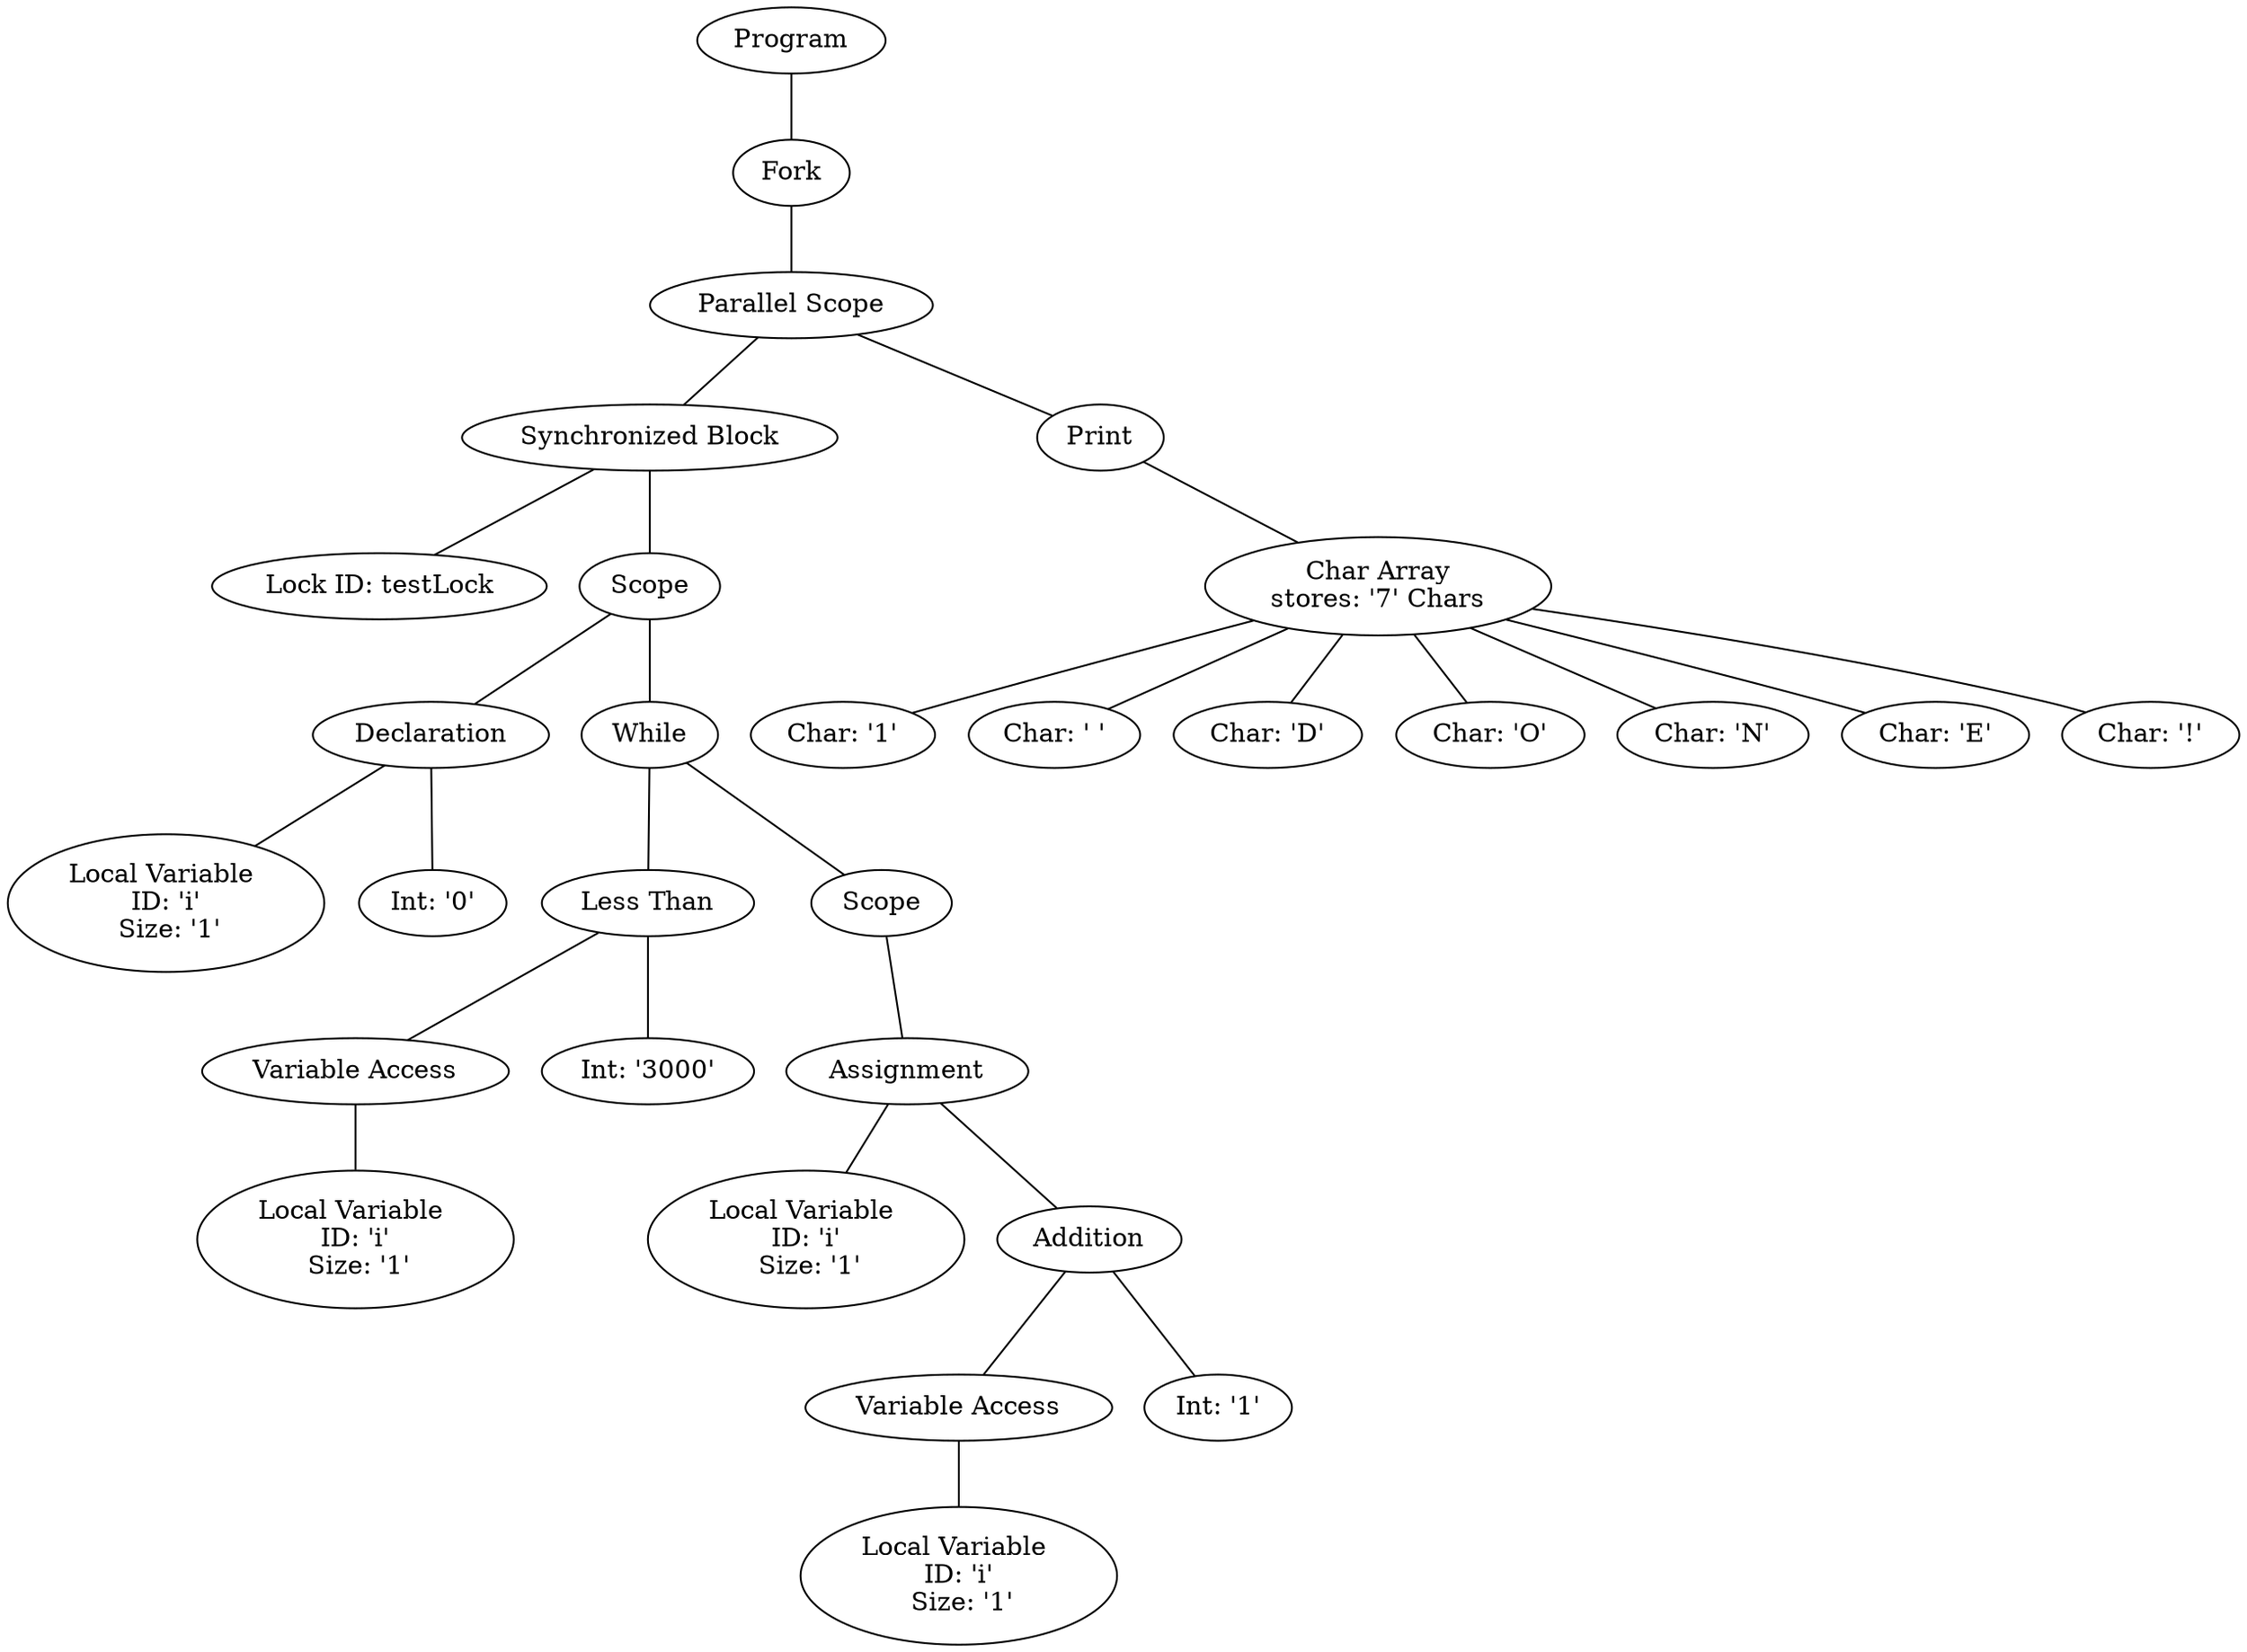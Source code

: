 graph {
   YSfGXmXa [label=<Program>];
   NuhTPWzw [label=<Fork>];
   afGVLoBn [label=<Parallel Scope>];
   GrsPVVeK [label=<Synchronized Block>];
   eXigqvLD [label=<Print>];
   NdtWuPXO [label=<Lock ID: testLock>];
   fVNLFTZe [label=<Scope>];
   qMdwiVKz [label=<Char Array<br/>stores: '7' Chars>];
   lyFiCIjb [label=<Declaration>];
   EpUpErIH [label=<While>];
   bARTEhxJ [label=<Char: '1'>];
   ILZEvzFB [label=<Char: ' '>];
   rAGVlRaw [label=<Char: 'D'>];
   ljAwjico [label=<Char: 'O'>];
   FCnHQSgp [label=<Char: 'N'>];
   qObHCxrY [label=<Char: 'E'>];
   cqUeieNg [label=<Char: '!'>];
   DghXXymn [label=<Local Variable <br/>ID: 'i'<br/> Size: '1'>];
   oWxhLaGI [label=<Int: '0'>];
   VbKnwkPA [label=<Less Than>];
   ZpznDIhs [label=<Scope>];
   aNThqafp [label=<Variable Access>];
   VBNEHNph [label=<Int: '3000'>];
   YgIEdEyI [label=<Assignment>];
   JeElLHPW [label=<Local Variable <br/>ID: 'i'<br/> Size: '1'>];
   tjagnAXG [label=<Local Variable <br/>ID: 'i'<br/> Size: '1'>];
   suyhWWwY [label=<Addition>];
   OAjfszrY [label=<Variable Access>];
   gcpppRaF [label=<Int: '1'>];
   tkhNkexl [label=<Local Variable <br/>ID: 'i'<br/> Size: '1'>];
   
   { rank=same; YSfGXmXa  }
   { rank=same; NuhTPWzw  }
   { rank=same; afGVLoBn  }
   { rank=same; GrsPVVeK eXigqvLD  }
   { rank=same; NdtWuPXO fVNLFTZe qMdwiVKz  }
   { rank=same; lyFiCIjb EpUpErIH bARTEhxJ ILZEvzFB rAGVlRaw ljAwjico FCnHQSgp qObHCxrY cqUeieNg  }
   { rank=same; DghXXymn oWxhLaGI VbKnwkPA ZpznDIhs  }
   { rank=same; aNThqafp VBNEHNph YgIEdEyI  }
   { rank=same; JeElLHPW tjagnAXG suyhWWwY  }
   { rank=same; OAjfszrY gcpppRaF  }
   { rank=same; tkhNkexl  }
   

   NuhTPWzw -- afGVLoBn
   GrsPVVeK -- NdtWuPXO
   GrsPVVeK -- fVNLFTZe
   suyhWWwY -- OAjfszrY
   suyhWWwY -- gcpppRaF
   ZpznDIhs -- YgIEdEyI
   YSfGXmXa -- NuhTPWzw
   afGVLoBn -- GrsPVVeK
   afGVLoBn -- eXigqvLD
   YgIEdEyI -- tjagnAXG
   YgIEdEyI -- suyhWWwY
   EpUpErIH -- VbKnwkPA
   EpUpErIH -- ZpznDIhs
   fVNLFTZe -- lyFiCIjb
   fVNLFTZe -- EpUpErIH
   qMdwiVKz -- bARTEhxJ
   qMdwiVKz -- ILZEvzFB
   qMdwiVKz -- rAGVlRaw
   qMdwiVKz -- ljAwjico
   qMdwiVKz -- FCnHQSgp
   qMdwiVKz -- qObHCxrY
   qMdwiVKz -- cqUeieNg
   aNThqafp -- JeElLHPW
   lyFiCIjb -- DghXXymn
   lyFiCIjb -- oWxhLaGI
   eXigqvLD -- qMdwiVKz
   VbKnwkPA -- aNThqafp
   VbKnwkPA -- VBNEHNph
   OAjfszrY -- tkhNkexl
   
}